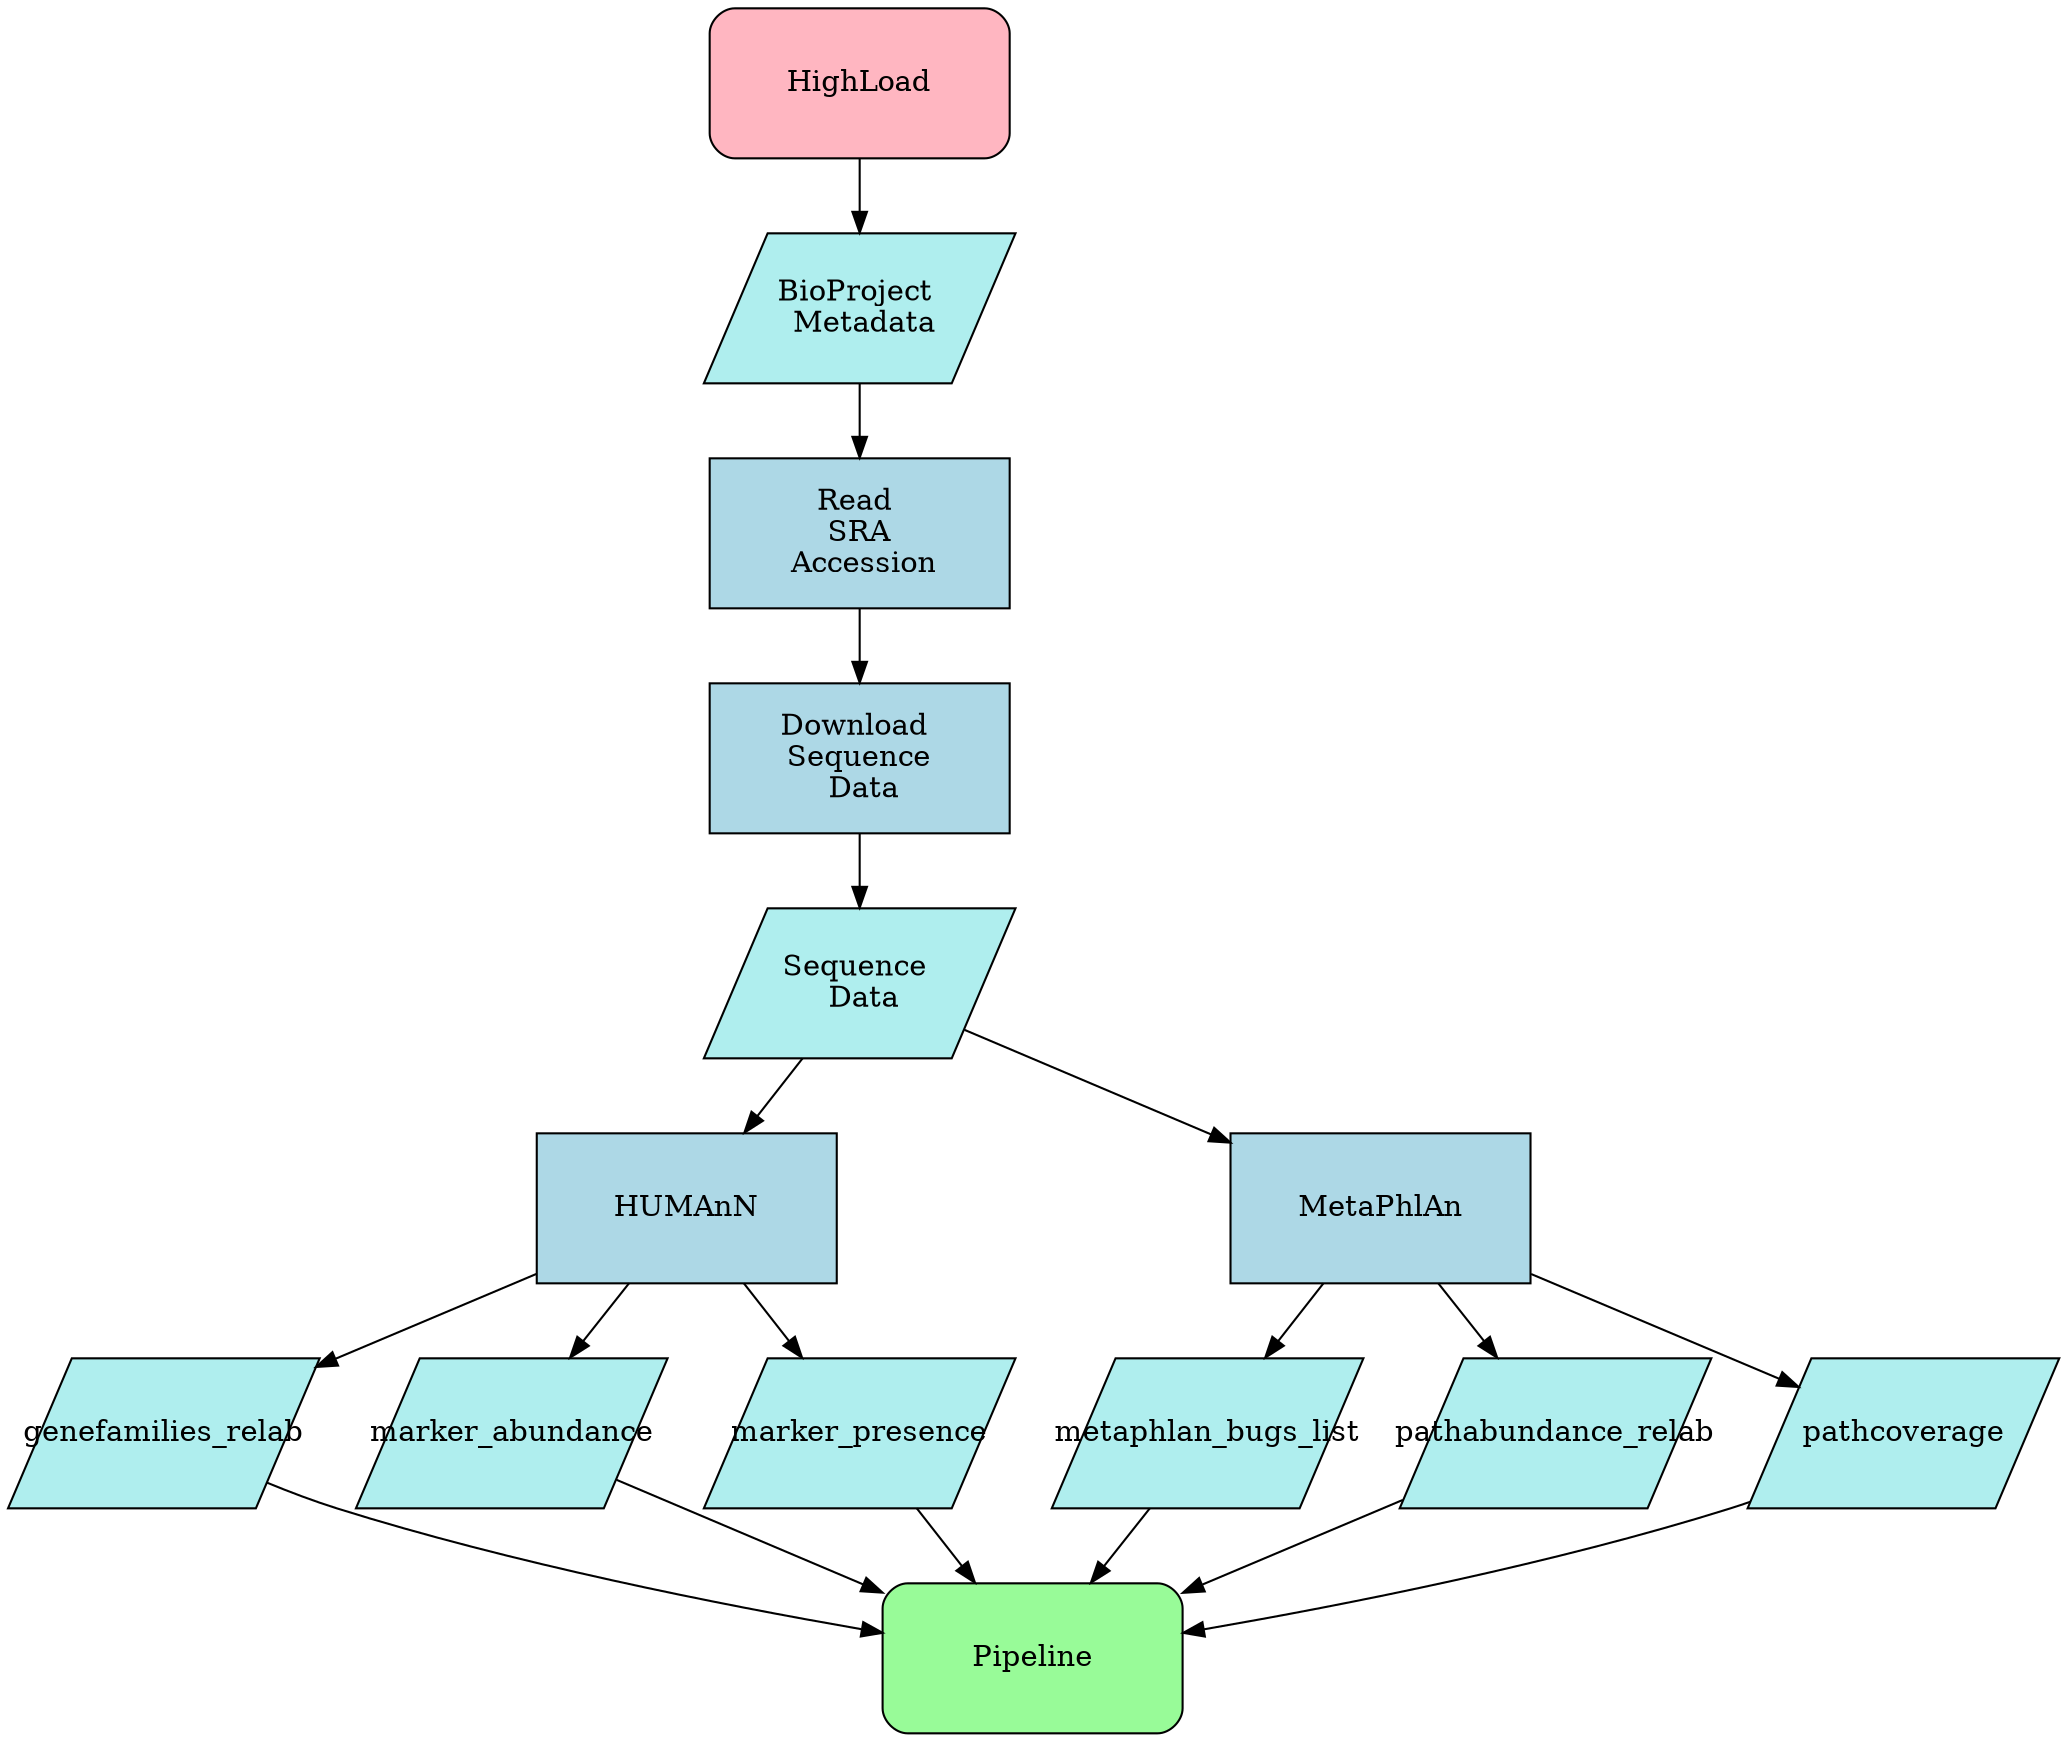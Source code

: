 digraph {
  node [fixedsize=true height=1 width=2]
  
  node [fillcolor=lightyellow shape=diamond style=filled]
  //D1001 [label="Decision"]
  
  node [fillcolor=paleturquoise shape=parallelogram style=filled]
  //I1001 [label="Input/Output"]
  I1001 [label="BioProject \n Metadata"]
  I1002 [label="Sequence \n Data"]
  
  I1003 [label="genefamilies_relab"]
  I1004 [label="marker_abundance"]
  I1005 [label="marker_presence"]
  I1006 [label="metaphlan_bugs_list"]
  I1007 [label="pathabundance_relab"]
  I1008 [label="pathcoverage"]
  
  
  node [fillcolor=pink shape=invtrapezium style=filled]
  //M1001 [label="Manual Process"]
  
  node [fillcolor=lightblue height=1 shape=rectangle style=filled]
  //P1001 [label="Process"]
  P1001 [label="Read \n SRA \n Accession"]
  P1002 [label="Download \n Sequence \n Data"]
  P1003 [label="HUMAnN"]
  P1004 [label="MetaPhlAn"]
  
  node [fillcolor=lightgray shape=cylinder style=filled]
  //S1001 [label="Storage"]
  
  node [fillcolor=lightpink shape=rectangle style="filled,rounded"]
  //T1001 [label="Terminator"]
  T1001 [label="HighLoad"]
  
  node [fillcolor=palegreen shape=rectangle style="filled,rounded"]
  //T2001 [label="Terminator"]
  T2001 [label="Pipeline"]
  
  T1001 -> I1001
  I1001 -> P1001
  P1001 -> P1002
  P1002 -> I1002
  I1002 -> {P1003 P1004}
  P1003 -> {I1003 I1004 I1005}
  P1004 -> {I1006 I1007 I1008}
  {I1003 I1004 I1005 I1006 I1007 I1008} -> T2001
}
